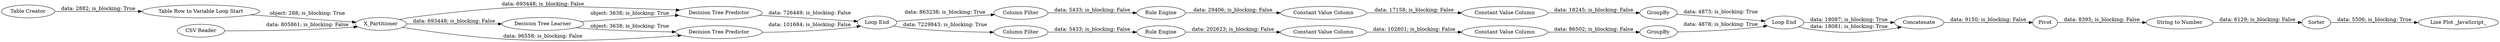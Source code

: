 digraph {
	"-2828184289397627496_14" [label="Column Filter"]
	"-2828184289397627496_22" [label="Table Row to Variable Loop Start"]
	"-2828184289397627496_13" [label="Column Filter"]
	"-2828184289397627496_30" [label=Concatenate]
	"-2828184289397627496_33" [label=Sorter]
	"-2828184289397627496_6" [label=X_Partitioner]
	"-2828184289397627496_27" [label="Rule Engine"]
	"-2828184289397627496_12" [label="Loop End"]
	"-2828184289397627496_11" [label="Decision Tree Predictor"]
	"-2828184289397627496_20" [label="Rule Engine"]
	"-2828184289397627496_29" [label=GroupBy]
	"-2828184289397627496_21" [label="Table Creator"]
	"-2828184289397627496_23" [label="Loop End"]
	"-2828184289397627496_31" [label="String to Number"]
	"-2828184289397627496_17" [label="Constant Value Column"]
	"-2828184289397627496_16" [label="Constant Value Column"]
	"-2828184289397627496_1" [label="CSV Reader"]
	"-2828184289397627496_15" [label="Constant Value Column"]
	"-2828184289397627496_18" [label="Constant Value Column"]
	"-2828184289397627496_2" [label="Decision Tree Learner"]
	"-2828184289397627496_25" [label=Pivot]
	"-2828184289397627496_4" [label="Decision Tree Predictor"]
	"-2828184289397627496_28" [label=GroupBy]
	"-2828184289397627496_34" [label="Line Plot _JavaScript_"]
	"-2828184289397627496_17" -> "-2828184289397627496_28" [label="data: 86502; is_blocking: False"]
	"-2828184289397627496_22" -> "-2828184289397627496_6" [label="object: 288; is_blocking: True"]
	"-2828184289397627496_25" -> "-2828184289397627496_31" [label="data: 8395; is_blocking: False"]
	"-2828184289397627496_4" -> "-2828184289397627496_12" [label="data: 101684; is_blocking: False"]
	"-2828184289397627496_16" -> "-2828184289397627496_18" [label="data: 17158; is_blocking: False"]
	"-2828184289397627496_21" -> "-2828184289397627496_22" [label="data: 2882; is_blocking: True"]
	"-2828184289397627496_12" -> "-2828184289397627496_13" [label="data: 7229843; is_blocking: True"]
	"-2828184289397627496_23" -> "-2828184289397627496_30" [label="data: 18087; is_blocking: True"]
	"-2828184289397627496_29" -> "-2828184289397627496_23" [label="data: 4873; is_blocking: True"]
	"-2828184289397627496_15" -> "-2828184289397627496_17" [label="data: 102601; is_blocking: False"]
	"-2828184289397627496_23" -> "-2828184289397627496_30" [label="data: 18081; is_blocking: True"]
	"-2828184289397627496_18" -> "-2828184289397627496_29" [label="data: 18245; is_blocking: False"]
	"-2828184289397627496_2" -> "-2828184289397627496_11" [label="object: 3638; is_blocking: True"]
	"-2828184289397627496_31" -> "-2828184289397627496_33" [label="data: 6129; is_blocking: False"]
	"-2828184289397627496_33" -> "-2828184289397627496_34" [label="data: 5506; is_blocking: True"]
	"-2828184289397627496_6" -> "-2828184289397627496_2" [label="data: 693448; is_blocking: False"]
	"-2828184289397627496_27" -> "-2828184289397627496_16" [label="data: 29406; is_blocking: False"]
	"-2828184289397627496_14" -> "-2828184289397627496_27" [label="data: 5433; is_blocking: False"]
	"-2828184289397627496_6" -> "-2828184289397627496_4" [label="data: 96558; is_blocking: False"]
	"-2828184289397627496_6" -> "-2828184289397627496_11" [label="data: 693448; is_blocking: False"]
	"-2828184289397627496_11" -> "-2828184289397627496_12" [label="data: 726449; is_blocking: False"]
	"-2828184289397627496_20" -> "-2828184289397627496_15" [label="data: 202623; is_blocking: False"]
	"-2828184289397627496_2" -> "-2828184289397627496_4" [label="object: 3638; is_blocking: True"]
	"-2828184289397627496_12" -> "-2828184289397627496_14" [label="data: 863238; is_blocking: True"]
	"-2828184289397627496_28" -> "-2828184289397627496_23" [label="data: 4878; is_blocking: True"]
	"-2828184289397627496_1" -> "-2828184289397627496_6" [label="data: 805861; is_blocking: False"]
	"-2828184289397627496_13" -> "-2828184289397627496_20" [label="data: 5433; is_blocking: False"]
	"-2828184289397627496_30" -> "-2828184289397627496_25" [label="data: 9150; is_blocking: False"]
	rankdir=LR
}
